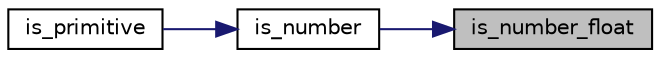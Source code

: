 digraph "is_number_float"
{
 // LATEX_PDF_SIZE
  edge [fontname="Helvetica",fontsize="10",labelfontname="Helvetica",labelfontsize="10"];
  node [fontname="Helvetica",fontsize="10",shape=record];
  rankdir="RL";
  Node1 [label="is_number_float",height=0.2,width=0.4,color="black", fillcolor="grey75", style="filled", fontcolor="black",tooltip="return whether value is a floating-point number"];
  Node1 -> Node2 [dir="back",color="midnightblue",fontsize="10",style="solid",fontname="Helvetica"];
  Node2 [label="is_number",height=0.2,width=0.4,color="black", fillcolor="white", style="filled",URL="$classnlohmann_1_1basic__json.html#ac752edf4fd63784b587cd7116a407392",tooltip="return whether value is a number"];
  Node2 -> Node3 [dir="back",color="midnightblue",fontsize="10",style="solid",fontname="Helvetica"];
  Node3 [label="is_primitive",height=0.2,width=0.4,color="black", fillcolor="white", style="filled",URL="$classnlohmann_1_1basic__json.html#ae5e7e83e05bf011781326a00fdf7a733",tooltip="return whether type is primitive"];
}
